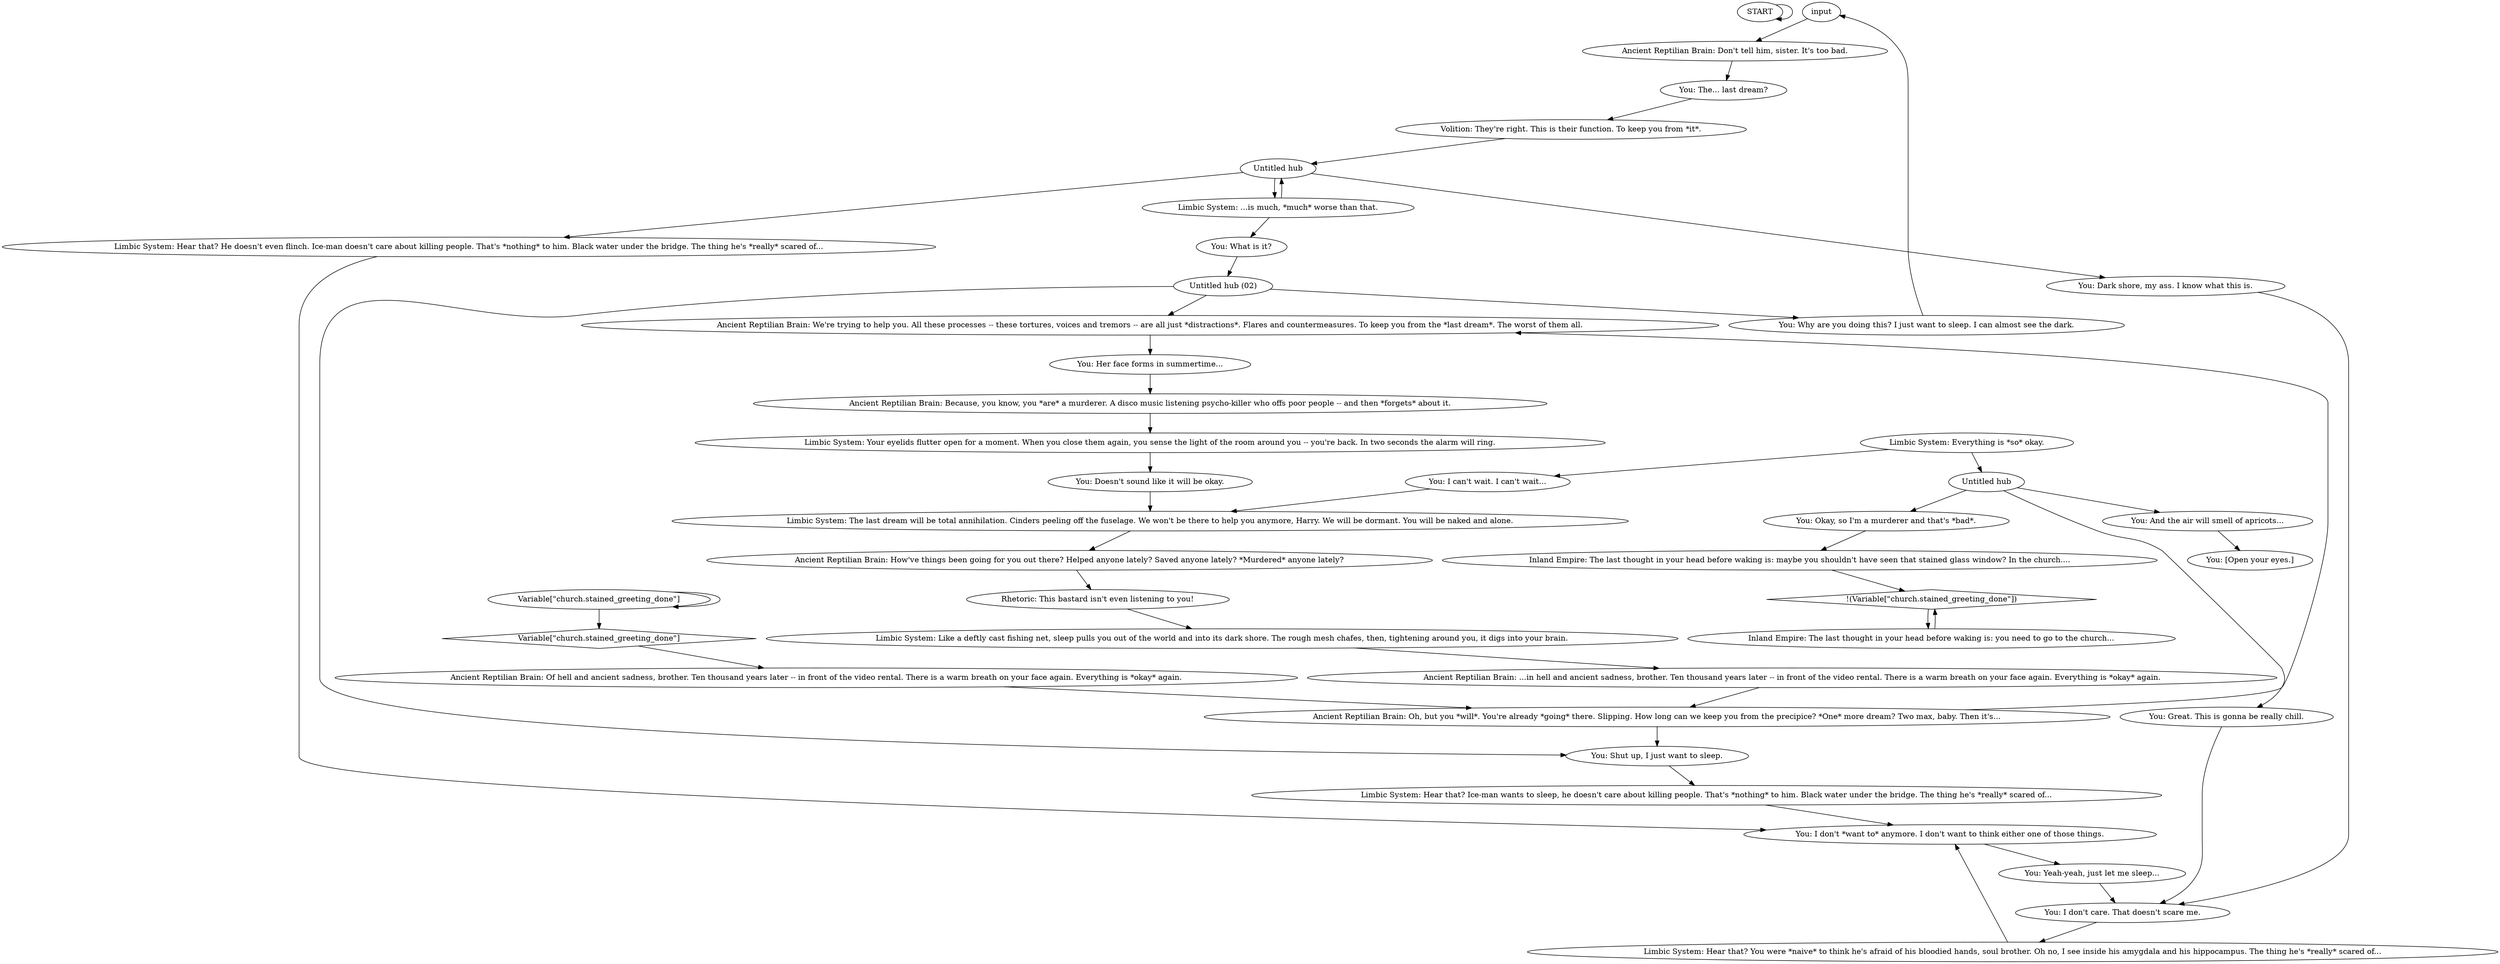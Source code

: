 # WHIRLING F2 / DREAM 5
# You are the murderer here dream.
# ==================================================
digraph G {
	  0 [label="START"];
	  1 [label="input"];
	  2 [label="Ancient Reptilian Brain: We're trying to help you. All these processes -- these tortures, voices and tremors -- are all just *distractions*. Flares and countermeasures. To keep you from the *last dream*. The worst of them all."];
	  3 [label="You: Her face forms in summertime..."];
	  4 [label="You: The... last dream?"];
	  5 [label="Volition: They're right. This is their function. To keep you from *it*."];
	  6 [label="Limbic System: The last dream will be total annihilation. Cinders peeling off the fuselage. We won't be there to help you anymore, Harry. We will be dormant. You will be naked and alone."];
	  7 [label="Limbic System: Your eyelids flutter open for a moment. When you close them again, you sense the light of the room around you -- you're back. In two seconds the alarm will ring."];
	  8 [label="Untitled hub"];
	  9 [label="You: Doesn't sound like it will be okay."];
	  10 [label="Variable[\"church.stained_greeting_done\"]"];
	  11 [label="Variable[\"church.stained_greeting_done\"]", shape=diamond];
	  12 [label="!(Variable[\"church.stained_greeting_done\"])", shape=diamond];
	  13 [label="You: [Open your eyes.]"];
	  14 [label="Ancient Reptilian Brain: Of hell and ancient sadness, brother. Ten thousand years later -- in front of the video rental. There is a warm breath on your face again. Everything is *okay* again."];
	  15 [label="Inland Empire: The last thought in your head before waking is: maybe you shouldn't have seen that stained glass window? In the church...."];
	  16 [label="Limbic System: Hear that? He doesn't even flinch. Ice-man doesn't care about killing people. That's *nothing* to him. Black water under the bridge. The thing he's *really* scared of..."];
	  17 [label="You: Great. This is gonna be really chill."];
	  18 [label="You: Shut up, I just want to sleep."];
	  19 [label="You: And the air will smell of apricots..."];
	  20 [label="You: I don't care. That doesn't scare me."];
	  21 [label="Ancient Reptilian Brain: How've things been going for you out there? Helped anyone lately? Saved anyone lately? *Murdered* anyone lately?"];
	  22 [label="Untitled hub (02)"];
	  23 [label="Ancient Reptilian Brain: Don't tell him, sister. It's too bad."];
	  24 [label="Limbic System: Like a deftly cast fishing net, sleep pulls you out of the world and into its dark shore. The rough mesh chafes, then, tightening around you, it digs into your brain."];
	  25 [label="Ancient Reptilian Brain: Because, you know, you *are* a murderer. A disco music listening psycho-killer who offs poor people -- and then *forgets* about it."];
	  26 [label="Ancient Reptilian Brain: ...in hell and ancient sadness, brother. Ten thousand years later -- in front of the video rental. There is a warm breath on your face again. Everything is *okay* again."];
	  27 [label="Untitled hub"];
	  28 [label="You: Why are you doing this? I just want to sleep. I can almost see the dark."];
	  29 [label="You: I don't *want to* anymore. I don't want to think either one of those things."];
	  30 [label="Limbic System: ...is much, *much* worse than that."];
	  31 [label="You: Yeah-yeah, just let me sleep..."];
	  32 [label="Ancient Reptilian Brain: Oh, but you *will*. You're already *going* there. Slipping. How long can we keep you from the precipice? *One* more dream? Two max, baby. Then it's..."];
	  33 [label="Limbic System: Everything is *so* okay."];
	  34 [label="You: What is it?"];
	  35 [label="You: Dark shore, my ass. I know what this is."];
	  36 [label="Rhetoric: This bastard isn't even listening to you!"];
	  37 [label="Limbic System: Hear that? You were *naive* to think he's afraid of his bloodied hands, soul brother. Oh no, I see inside his amygdala and his hippocampus. The thing he's *really* scared of..."];
	  38 [label="You: Okay, so I'm a murderer and that's *bad*."];
	  39 [label="Limbic System: Hear that? Ice-man wants to sleep, he doesn't care about killing people. That's *nothing* to him. Black water under the bridge. The thing he's *really* scared of..."];
	  40 [label="You: I can't wait. I can't wait..."];
	  41 [label="Inland Empire: The last thought in your head before waking is: you need to go to the church..."];
	  0 -> 0
	  1 -> 23
	  2 -> 3
	  3 -> 25
	  4 -> 5
	  5 -> 27
	  6 -> 21
	  7 -> 9
	  8 -> 17
	  8 -> 19
	  8 -> 38
	  9 -> 6
	  10 -> 10
	  10 -> 11
	  11 -> 14
	  12 -> 41
	  14 -> 32
	  15 -> 12
	  16 -> 29
	  17 -> 20
	  18 -> 39
	  19 -> 13
	  20 -> 37
	  21 -> 36
	  22 -> 18
	  22 -> 2
	  22 -> 28
	  23 -> 4
	  24 -> 26
	  25 -> 7
	  26 -> 32
	  27 -> 16
	  27 -> 35
	  27 -> 30
	  28 -> 1
	  29 -> 31
	  30 -> 34
	  30 -> 27
	  31 -> 20
	  32 -> 18
	  32 -> 2
	  33 -> 8
	  33 -> 40
	  34 -> 22
	  35 -> 20
	  36 -> 24
	  37 -> 29
	  38 -> 15
	  39 -> 29
	  40 -> 6
	  41 -> 12
}

